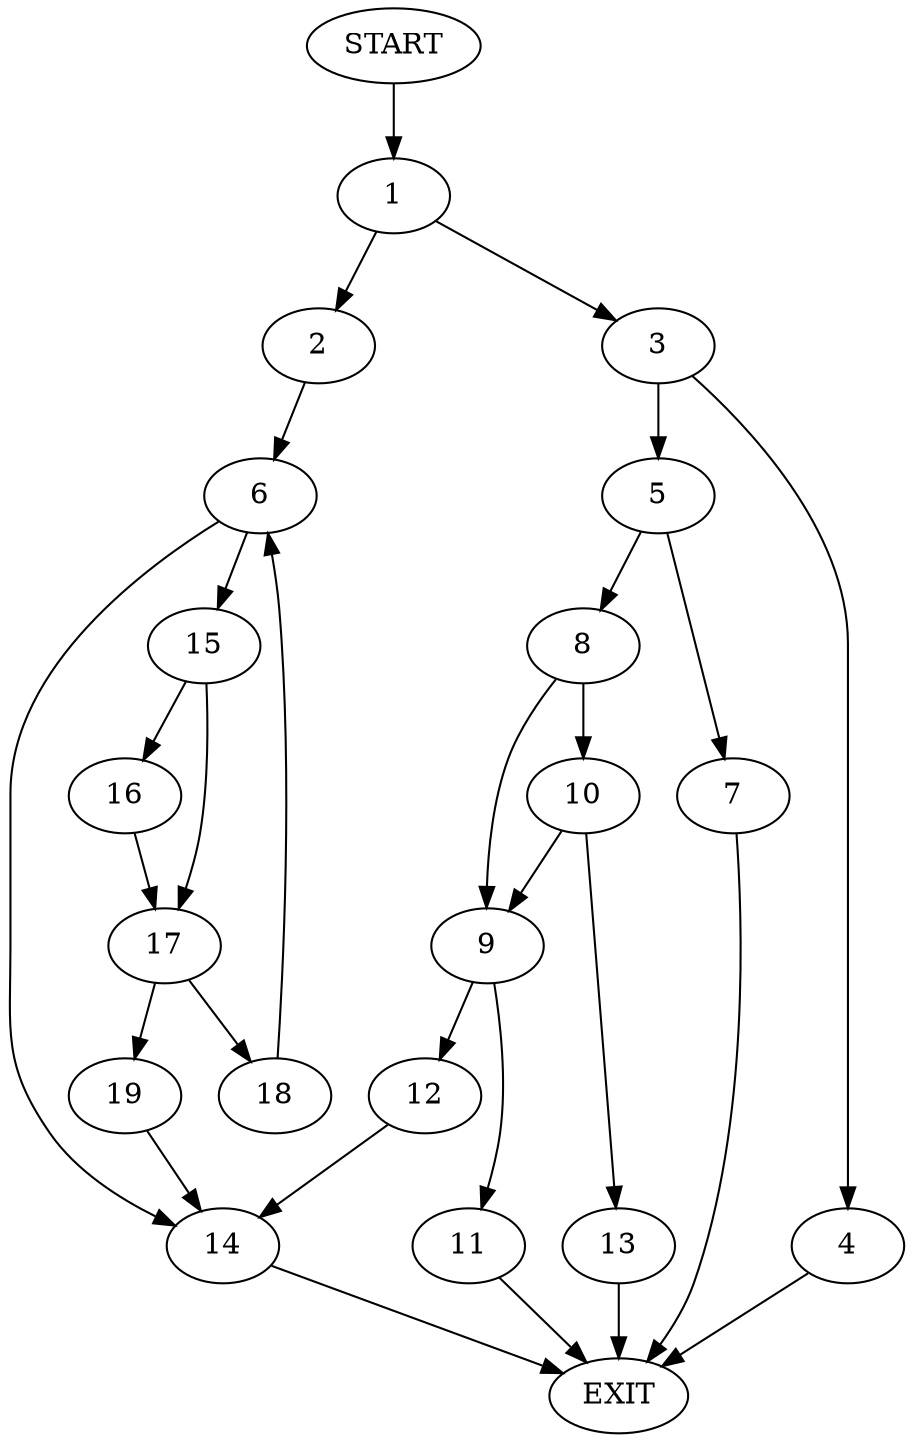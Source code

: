 digraph {
0 [label="START"]
20 [label="EXIT"]
0 -> 1
1 -> 2
1 -> 3
3 -> 4
3 -> 5
2 -> 6
4 -> 20
5 -> 7
5 -> 8
8 -> 9
8 -> 10
7 -> 20
9 -> 11
9 -> 12
10 -> 9
10 -> 13
13 -> 20
11 -> 20
12 -> 14
14 -> 20
6 -> 15
6 -> 14
15 -> 16
15 -> 17
16 -> 17
17 -> 18
17 -> 19
18 -> 6
19 -> 14
}
